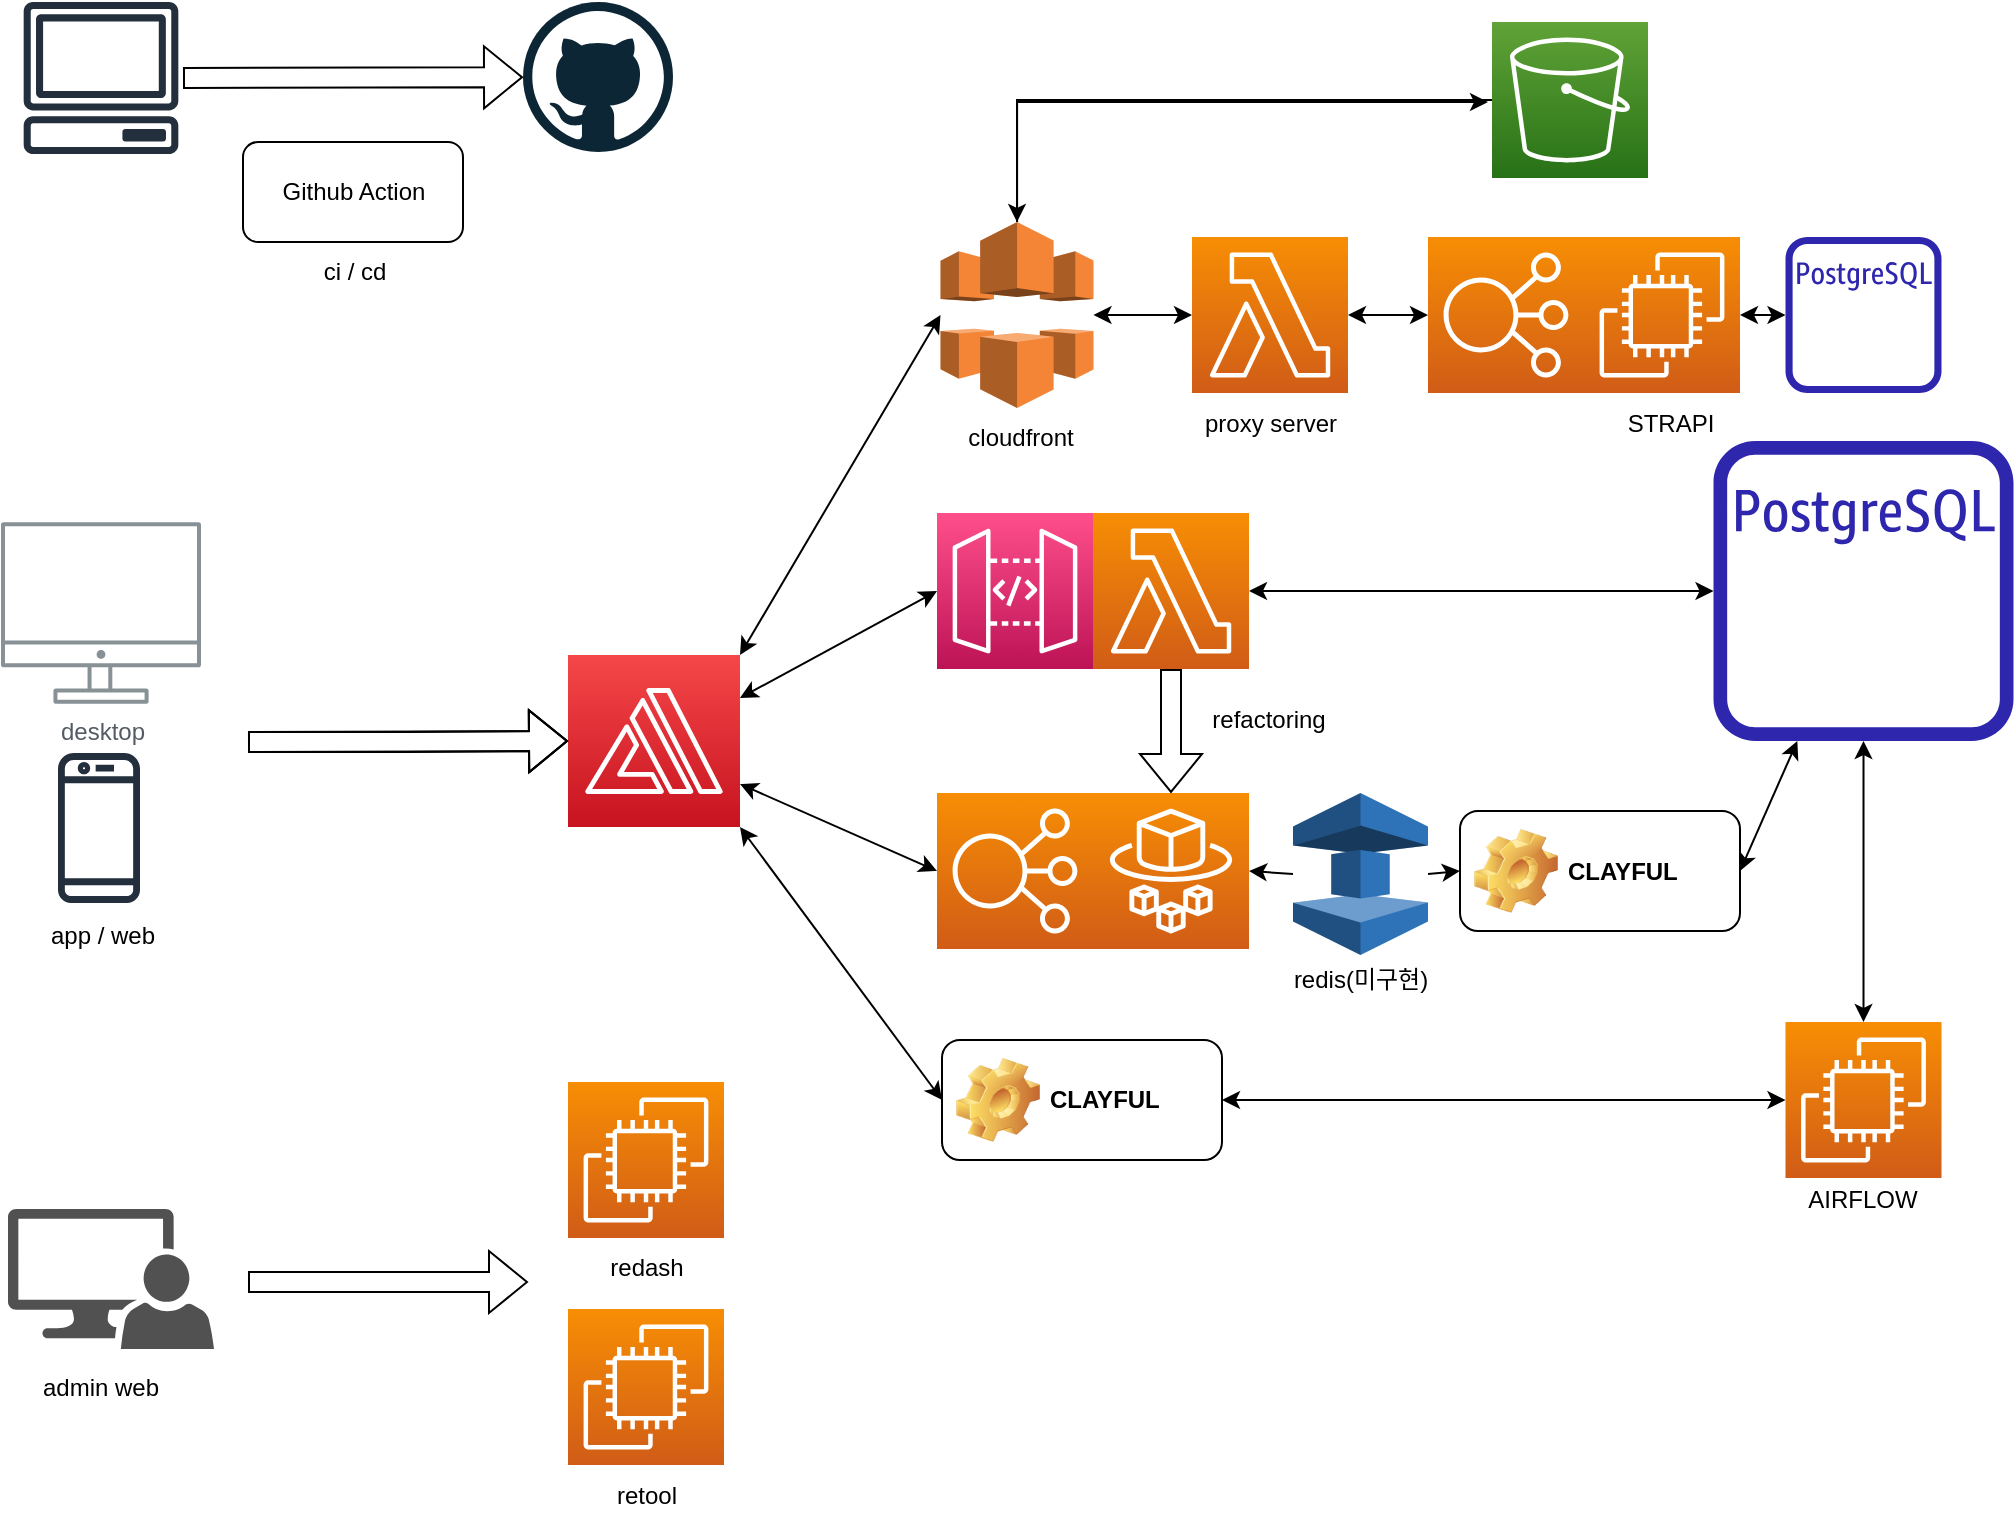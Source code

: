 <mxfile version="20.0.4" type="device"><diagram id="Ht1M8jgEwFfnCIfOTk4-" name="Page-1"><mxGraphModel dx="1422" dy="794" grid="1" gridSize="10" guides="1" tooltips="1" connect="1" arrows="1" fold="1" page="1" pageScale="1" pageWidth="1169" pageHeight="827" math="0" shadow="0"><root><mxCell id="0"/><mxCell id="1" parent="0"/><mxCell id="3DMhiM6df9u_YIh67g66-1" value="" style="sketch=0;outlineConnect=0;fontColor=#232F3E;gradientColor=none;fillColor=#232F3D;strokeColor=none;dashed=0;verticalLabelPosition=bottom;verticalAlign=top;align=center;html=1;fontSize=12;fontStyle=0;aspect=fixed;pointerEvents=1;shape=mxgraph.aws4.mobile_client;" vertex="1" parent="1"><mxGeometry x="145" y="394" width="41" height="78" as="geometry"/></mxCell><mxCell id="3DMhiM6df9u_YIh67g66-4" value="desktop" style="sketch=0;outlineConnect=0;gradientColor=none;fontColor=#545B64;strokeColor=none;fillColor=#879196;dashed=0;verticalLabelPosition=bottom;verticalAlign=top;align=center;html=1;fontSize=12;fontStyle=0;aspect=fixed;shape=mxgraph.aws4.illustration_desktop;pointerEvents=1" vertex="1" parent="1"><mxGeometry x="116.5" y="280" width="100" height="91" as="geometry"/></mxCell><mxCell id="3DMhiM6df9u_YIh67g66-5" value="" style="sketch=0;points=[[0,0,0],[0.25,0,0],[0.5,0,0],[0.75,0,0],[1,0,0],[0,1,0],[0.25,1,0],[0.5,1,0],[0.75,1,0],[1,1,0],[0,0.25,0],[0,0.5,0],[0,0.75,0],[1,0.25,0],[1,0.5,0],[1,0.75,0]];outlineConnect=0;fontColor=#232F3E;gradientColor=#F78E04;gradientDirection=north;fillColor=#D05C17;strokeColor=#ffffff;dashed=0;verticalLabelPosition=bottom;verticalAlign=top;align=center;html=1;fontSize=12;fontStyle=0;aspect=fixed;shape=mxgraph.aws4.resourceIcon;resIcon=mxgraph.aws4.ec2;fontFamily=Helvetica;" vertex="1" parent="1"><mxGeometry x="908" y="137.5" width="78" height="78" as="geometry"/></mxCell><mxCell id="3DMhiM6df9u_YIh67g66-6" value="STRAPI" style="text;html=1;align=center;verticalAlign=middle;resizable=0;points=[];autosize=1;strokeColor=none;fillColor=none;fontFamily=Helvetica;" vertex="1" parent="1"><mxGeometry x="916" y="215.5" width="70" height="30" as="geometry"/></mxCell><mxCell id="3DMhiM6df9u_YIh67g66-7" value="" style="sketch=0;points=[[0,0,0],[0.25,0,0],[0.5,0,0],[0.75,0,0],[1,0,0],[0,1,0],[0.25,1,0],[0.5,1,0],[0.75,1,0],[1,1,0],[0,0.25,0],[0,0.5,0],[0,0.75,0],[1,0.25,0],[1,0.5,0],[1,0.75,0]];outlineConnect=0;fontColor=#232F3E;gradientColor=#F78E04;gradientDirection=north;fillColor=#D05C17;strokeColor=#ffffff;dashed=0;verticalLabelPosition=bottom;verticalAlign=top;align=center;html=1;fontSize=12;fontStyle=0;aspect=fixed;shape=mxgraph.aws4.resourceIcon;resIcon=mxgraph.aws4.lambda;fontFamily=Helvetica;" vertex="1" parent="1"><mxGeometry x="662.5" y="275.5" width="78" height="78" as="geometry"/></mxCell><mxCell id="3DMhiM6df9u_YIh67g66-8" value="" style="sketch=0;points=[[0,0,0],[0.25,0,0],[0.5,0,0],[0.75,0,0],[1,0,0],[0,1,0],[0.25,1,0],[0.5,1,0],[0.75,1,0],[1,1,0],[0,0.25,0],[0,0.5,0],[0,0.75,0],[1,0.25,0],[1,0.5,0],[1,0.75,0]];outlineConnect=0;fontColor=#232F3E;gradientColor=#F78E04;gradientDirection=north;fillColor=#D05C17;strokeColor=#ffffff;dashed=0;verticalLabelPosition=bottom;verticalAlign=top;align=center;html=1;fontSize=12;fontStyle=0;aspect=fixed;shape=mxgraph.aws4.resourceIcon;resIcon=mxgraph.aws4.fargate;fontFamily=Helvetica;" vertex="1" parent="1"><mxGeometry x="662.5" y="415.5" width="78" height="78" as="geometry"/></mxCell><mxCell id="3DMhiM6df9u_YIh67g66-9" value="" style="sketch=0;points=[[0,0,0],[0.25,0,0],[0.5,0,0],[0.75,0,0],[1,0,0],[0,1,0],[0.25,1,0],[0.5,1,0],[0.75,1,0],[1,1,0],[0,0.25,0],[0,0.5,0],[0,0.75,0],[1,0.25,0],[1,0.5,0],[1,0.75,0]];outlineConnect=0;fontColor=#232F3E;gradientColor=#F78E04;gradientDirection=north;fillColor=#D05C17;strokeColor=#ffffff;dashed=0;verticalLabelPosition=bottom;verticalAlign=top;align=center;html=1;fontSize=12;fontStyle=0;aspect=fixed;shape=mxgraph.aws4.resourceIcon;resIcon=mxgraph.aws4.elastic_load_balancing;fontFamily=Helvetica;" vertex="1" parent="1"><mxGeometry x="584.5" y="415.5" width="78" height="78" as="geometry"/></mxCell><mxCell id="3DMhiM6df9u_YIh67g66-10" value="" style="sketch=0;points=[[0,0,0],[0.25,0,0],[0.5,0,0],[0.75,0,0],[1,0,0],[0,1,0],[0.25,1,0],[0.5,1,0],[0.75,1,0],[1,1,0],[0,0.25,0],[0,0.5,0],[0,0.75,0],[1,0.25,0],[1,0.5,0],[1,0.75,0]];outlineConnect=0;fontColor=#232F3E;gradientColor=#FF4F8B;gradientDirection=north;fillColor=#BC1356;strokeColor=#ffffff;dashed=0;verticalLabelPosition=bottom;verticalAlign=top;align=center;html=1;fontSize=12;fontStyle=0;aspect=fixed;shape=mxgraph.aws4.resourceIcon;resIcon=mxgraph.aws4.api_gateway;fontFamily=Helvetica;" vertex="1" parent="1"><mxGeometry x="584.5" y="275.5" width="78" height="78" as="geometry"/></mxCell><mxCell id="3DMhiM6df9u_YIh67g66-11" value="" style="sketch=0;points=[[0,0,0],[0.25,0,0],[0.5,0,0],[0.75,0,0],[1,0,0],[0,1,0],[0.25,1,0],[0.5,1,0],[0.75,1,0],[1,1,0],[0,0.25,0],[0,0.5,0],[0,0.75,0],[1,0.25,0],[1,0.5,0],[1,0.75,0]];outlineConnect=0;fontColor=#232F3E;gradientColor=#F78E04;gradientDirection=north;fillColor=#D05C17;strokeColor=#ffffff;dashed=0;verticalLabelPosition=bottom;verticalAlign=top;align=center;html=1;fontSize=12;fontStyle=0;aspect=fixed;shape=mxgraph.aws4.resourceIcon;resIcon=mxgraph.aws4.elastic_load_balancing;fontFamily=Helvetica;" vertex="1" parent="1"><mxGeometry x="830" y="137.5" width="78" height="78" as="geometry"/></mxCell><mxCell id="3DMhiM6df9u_YIh67g66-17" value="" style="sketch=0;points=[[0,0,0],[0.25,0,0],[0.5,0,0],[0.75,0,0],[1,0,0],[0,1,0],[0.25,1,0],[0.5,1,0],[0.75,1,0],[1,1,0],[0,0.25,0],[0,0.5,0],[0,0.75,0],[1,0.25,0],[1,0.5,0],[1,0.75,0]];outlineConnect=0;fontColor=#232F3E;gradientColor=#F54749;gradientDirection=north;fillColor=#C7131F;strokeColor=#ffffff;dashed=0;verticalLabelPosition=bottom;verticalAlign=top;align=center;html=1;fontSize=12;fontStyle=0;aspect=fixed;shape=mxgraph.aws4.resourceIcon;resIcon=mxgraph.aws4.amplify;fontFamily=Helvetica;" vertex="1" parent="1"><mxGeometry x="400" y="346.5" width="86" height="86" as="geometry"/></mxCell><mxCell id="3DMhiM6df9u_YIh67g66-53" style="edgeStyle=orthogonalEdgeStyle;rounded=0;orthogonalLoop=1;jettySize=auto;html=1;fontFamily=Helvetica;" edge="1" parent="1" source="3DMhiM6df9u_YIh67g66-19"><mxGeometry relative="1" as="geometry"><mxPoint x="860" y="70" as="targetPoint"/><Array as="points"><mxPoint x="625" y="70"/></Array></mxGeometry></mxCell><mxCell id="3DMhiM6df9u_YIh67g66-19" value="" style="outlineConnect=0;dashed=0;verticalLabelPosition=bottom;verticalAlign=top;align=center;html=1;shape=mxgraph.aws3.cloudfront;fillColor=#F58536;gradientColor=none;fontFamily=Helvetica;" vertex="1" parent="1"><mxGeometry x="586.25" y="130" width="76.5" height="93" as="geometry"/></mxCell><mxCell id="3DMhiM6df9u_YIh67g66-21" value="" style="sketch=0;points=[[0,0,0],[0.25,0,0],[0.5,0,0],[0.75,0,0],[1,0,0],[0,1,0],[0.25,1,0],[0.5,1,0],[0.75,1,0],[1,1,0],[0,0.25,0],[0,0.5,0],[0,0.75,0],[1,0.25,0],[1,0.5,0],[1,0.75,0]];outlineConnect=0;fontColor=#232F3E;gradientColor=#F78E04;gradientDirection=north;fillColor=#D05C17;strokeColor=#ffffff;dashed=0;verticalLabelPosition=bottom;verticalAlign=top;align=center;html=1;fontSize=12;fontStyle=0;aspect=fixed;shape=mxgraph.aws4.resourceIcon;resIcon=mxgraph.aws4.lambda;fontFamily=Helvetica;" vertex="1" parent="1"><mxGeometry x="712" y="137.5" width="78" height="78" as="geometry"/></mxCell><mxCell id="3DMhiM6df9u_YIh67g66-12" value="CLAYFUL" style="label;whiteSpace=wrap;html=1;image=img/clipart/Gear_128x128.png;fontFamily=Helvetica;" vertex="1" parent="1"><mxGeometry x="587" y="539" width="140" height="60" as="geometry"/></mxCell><mxCell id="3DMhiM6df9u_YIh67g66-29" value="proxy server" style="text;html=1;align=center;verticalAlign=middle;resizable=0;points=[];autosize=1;strokeColor=none;fillColor=none;fontFamily=Helvetica;" vertex="1" parent="1"><mxGeometry x="706" y="215.5" width="90" height="30" as="geometry"/></mxCell><mxCell id="3DMhiM6df9u_YIh67g66-30" value="cloudfront" style="text;html=1;align=center;verticalAlign=middle;resizable=0;points=[];autosize=1;strokeColor=none;fillColor=none;fontFamily=Helvetica;" vertex="1" parent="1"><mxGeometry x="586.25" y="223" width="80" height="30" as="geometry"/></mxCell><mxCell id="3DMhiM6df9u_YIh67g66-31" value="" style="endArrow=classic;startArrow=classic;html=1;rounded=0;fontFamily=Helvetica;entryX=0;entryY=0.5;entryDx=0;entryDy=0;entryPerimeter=0;exitX=1;exitY=0.5;exitDx=0;exitDy=0;" edge="1" parent="1" source="3DMhiM6df9u_YIh67g66-12" target="3DMhiM6df9u_YIh67g66-23"><mxGeometry width="50" height="50" relative="1" as="geometry"><mxPoint x="742.25" y="604" as="sourcePoint"/><mxPoint x="902.25" y="604" as="targetPoint"/></mxGeometry></mxCell><mxCell id="3DMhiM6df9u_YIh67g66-33" value="" style="endArrow=classic;startArrow=classic;html=1;rounded=0;fontFamily=Helvetica;exitX=0.5;exitY=0;exitDx=0;exitDy=0;exitPerimeter=0;" edge="1" parent="1" source="3DMhiM6df9u_YIh67g66-23" target="3DMhiM6df9u_YIh67g66-14"><mxGeometry width="50" height="50" relative="1" as="geometry"><mxPoint x="1046" y="575.5" as="sourcePoint"/><mxPoint x="1040" y="465.5" as="targetPoint"/></mxGeometry></mxCell><mxCell id="3DMhiM6df9u_YIh67g66-34" value="" style="endArrow=classic;startArrow=none;html=1;rounded=0;fontFamily=Helvetica;entryX=0;entryY=0.5;entryDx=0;entryDy=0;exitX=1;exitY=0.5;exitDx=0;exitDy=0;exitPerimeter=0;" edge="1" parent="1" source="3DMhiM6df9u_YIh67g66-72" target="3DMhiM6df9u_YIh67g66-28"><mxGeometry width="50" height="50" relative="1" as="geometry"><mxPoint x="730" y="485.5" as="sourcePoint"/><mxPoint x="780" y="435.5" as="targetPoint"/></mxGeometry></mxCell><mxCell id="3DMhiM6df9u_YIh67g66-37" value="" style="endArrow=classic;startArrow=classic;html=1;rounded=0;fontFamily=Helvetica;" edge="1" parent="1" source="3DMhiM6df9u_YIh67g66-7" target="3DMhiM6df9u_YIh67g66-14"><mxGeometry width="50" height="50" relative="1" as="geometry"><mxPoint x="810" y="335.5" as="sourcePoint"/><mxPoint x="860" y="285.5" as="targetPoint"/></mxGeometry></mxCell><mxCell id="3DMhiM6df9u_YIh67g66-38" value="" style="endArrow=classic;startArrow=classic;html=1;rounded=0;fontFamily=Helvetica;exitX=1;exitY=0.5;exitDx=0;exitDy=0;exitPerimeter=0;" edge="1" parent="1" source="3DMhiM6df9u_YIh67g66-5" target="3DMhiM6df9u_YIh67g66-13"><mxGeometry width="50" height="50" relative="1" as="geometry"><mxPoint x="995.5" y="195.5" as="sourcePoint"/><mxPoint x="1045.5" y="145.5" as="targetPoint"/></mxGeometry></mxCell><mxCell id="3DMhiM6df9u_YIh67g66-39" value="" style="endArrow=classic;startArrow=classic;html=1;rounded=0;fontFamily=Helvetica;entryX=0;entryY=0.5;entryDx=0;entryDy=0;entryPerimeter=0;exitX=1;exitY=0;exitDx=0;exitDy=0;exitPerimeter=0;" edge="1" parent="1" source="3DMhiM6df9u_YIh67g66-17" target="3DMhiM6df9u_YIh67g66-19"><mxGeometry width="50" height="50" relative="1" as="geometry"><mxPoint x="330" y="283.5" as="sourcePoint"/><mxPoint x="380" y="233.5" as="targetPoint"/></mxGeometry></mxCell><mxCell id="3DMhiM6df9u_YIh67g66-40" value="" style="endArrow=classic;startArrow=classic;html=1;rounded=0;fontFamily=Helvetica;entryX=0;entryY=0.5;entryDx=0;entryDy=0;entryPerimeter=0;exitX=1;exitY=0.25;exitDx=0;exitDy=0;exitPerimeter=0;" edge="1" parent="1" source="3DMhiM6df9u_YIh67g66-17" target="3DMhiM6df9u_YIh67g66-10"><mxGeometry width="50" height="50" relative="1" as="geometry"><mxPoint x="370" y="325.5" as="sourcePoint"/><mxPoint x="416" y="283.5" as="targetPoint"/></mxGeometry></mxCell><mxCell id="3DMhiM6df9u_YIh67g66-41" value="" style="endArrow=classic;startArrow=classic;html=1;rounded=0;fontFamily=Helvetica;entryX=0;entryY=0.5;entryDx=0;entryDy=0;entryPerimeter=0;exitX=1;exitY=0.75;exitDx=0;exitDy=0;exitPerimeter=0;" edge="1" parent="1" source="3DMhiM6df9u_YIh67g66-17" target="3DMhiM6df9u_YIh67g66-9"><mxGeometry width="50" height="50" relative="1" as="geometry"><mxPoint x="390" y="345.5" as="sourcePoint"/><mxPoint x="470" y="395.5" as="targetPoint"/></mxGeometry></mxCell><mxCell id="3DMhiM6df9u_YIh67g66-13" value="" style="sketch=0;outlineConnect=0;fontColor=#232F3E;gradientColor=none;fillColor=#2E27AD;strokeColor=none;dashed=0;verticalLabelPosition=bottom;verticalAlign=top;align=center;html=1;fontSize=12;fontStyle=0;aspect=fixed;pointerEvents=1;shape=mxgraph.aws4.rds_postgresql_instance_alt;fontFamily=Helvetica;" vertex="1" parent="1"><mxGeometry x="1008.75" y="137.5" width="78" height="78" as="geometry"/></mxCell><mxCell id="3DMhiM6df9u_YIh67g66-28" value="CLAYFUL" style="label;whiteSpace=wrap;html=1;image=img/clipart/Gear_128x128.png;fontFamily=Helvetica;" vertex="1" parent="1"><mxGeometry x="846" y="424.5" width="140" height="60" as="geometry"/></mxCell><mxCell id="3DMhiM6df9u_YIh67g66-14" value="" style="sketch=0;outlineConnect=0;fontColor=#232F3E;gradientColor=none;fillColor=#2E27AD;strokeColor=none;dashed=0;verticalLabelPosition=bottom;verticalAlign=top;align=center;html=1;fontSize=12;fontStyle=0;aspect=fixed;pointerEvents=1;shape=mxgraph.aws4.rds_postgresql_instance_alt;fontFamily=Helvetica;" vertex="1" parent="1"><mxGeometry x="972.75" y="239.5" width="150" height="150" as="geometry"/></mxCell><mxCell id="3DMhiM6df9u_YIh67g66-23" value="" style="sketch=0;points=[[0,0,0],[0.25,0,0],[0.5,0,0],[0.75,0,0],[1,0,0],[0,1,0],[0.25,1,0],[0.5,1,0],[0.75,1,0],[1,1,0],[0,0.25,0],[0,0.5,0],[0,0.75,0],[1,0.25,0],[1,0.5,0],[1,0.75,0]];outlineConnect=0;fontColor=#232F3E;gradientColor=#F78E04;gradientDirection=north;fillColor=#D05C17;strokeColor=#ffffff;dashed=0;verticalLabelPosition=bottom;verticalAlign=top;align=center;html=1;fontSize=12;fontStyle=0;aspect=fixed;shape=mxgraph.aws4.resourceIcon;resIcon=mxgraph.aws4.ec2;fontFamily=Helvetica;" vertex="1" parent="1"><mxGeometry x="1008.75" y="530" width="78" height="78" as="geometry"/></mxCell><mxCell id="3DMhiM6df9u_YIh67g66-24" value="AIRFLOW" style="text;html=1;align=center;verticalAlign=middle;resizable=0;points=[];autosize=1;strokeColor=none;fillColor=none;fontFamily=Helvetica;" vertex="1" parent="1"><mxGeometry x="1006.75" y="603.5" width="80" height="30" as="geometry"/></mxCell><mxCell id="3DMhiM6df9u_YIh67g66-43" value="" style="endArrow=classic;startArrow=classic;html=1;rounded=0;fontFamily=Helvetica;exitX=1;exitY=0.5;exitDx=0;exitDy=0;" edge="1" parent="1" source="3DMhiM6df9u_YIh67g66-28" target="3DMhiM6df9u_YIh67g66-14"><mxGeometry width="50" height="50" relative="1" as="geometry"><mxPoint x="980" y="465.5" as="sourcePoint"/><mxPoint x="1030" y="415.5" as="targetPoint"/></mxGeometry></mxCell><mxCell id="3DMhiM6df9u_YIh67g66-44" value="" style="endArrow=classic;startArrow=classic;html=1;rounded=0;fontFamily=Helvetica;entryX=0;entryY=0.5;entryDx=0;entryDy=0;exitX=1;exitY=1;exitDx=0;exitDy=0;exitPerimeter=0;" edge="1" parent="1" source="3DMhiM6df9u_YIh67g66-17" target="3DMhiM6df9u_YIh67g66-12"><mxGeometry width="50" height="50" relative="1" as="geometry"><mxPoint x="380" y="445.5" as="sourcePoint"/><mxPoint x="410" y="395.5" as="targetPoint"/></mxGeometry></mxCell><mxCell id="3DMhiM6df9u_YIh67g66-46" value="" style="shape=flexArrow;endArrow=classic;html=1;rounded=0;fontFamily=Helvetica;exitX=0.5;exitY=1;exitDx=0;exitDy=0;exitPerimeter=0;entryX=0.5;entryY=0;entryDx=0;entryDy=0;entryPerimeter=0;" edge="1" parent="1" source="3DMhiM6df9u_YIh67g66-7" target="3DMhiM6df9u_YIh67g66-8"><mxGeometry width="50" height="50" relative="1" as="geometry"><mxPoint x="700" y="480" as="sourcePoint"/><mxPoint x="700" y="410" as="targetPoint"/></mxGeometry></mxCell><mxCell id="3DMhiM6df9u_YIh67g66-47" value="refactoring" style="text;html=1;align=center;verticalAlign=middle;resizable=0;points=[];autosize=1;strokeColor=none;fillColor=none;fontFamily=Helvetica;" vertex="1" parent="1"><mxGeometry x="710" y="364" width="80" height="30" as="geometry"/></mxCell><mxCell id="3DMhiM6df9u_YIh67g66-54" style="edgeStyle=orthogonalEdgeStyle;rounded=0;orthogonalLoop=1;jettySize=auto;html=1;exitX=0;exitY=0.5;exitDx=0;exitDy=0;exitPerimeter=0;entryX=0.5;entryY=0;entryDx=0;entryDy=0;entryPerimeter=0;fontFamily=Helvetica;" edge="1" parent="1" source="3DMhiM6df9u_YIh67g66-48" target="3DMhiM6df9u_YIh67g66-19"><mxGeometry relative="1" as="geometry"><Array as="points"><mxPoint x="625" y="69"/></Array></mxGeometry></mxCell><mxCell id="3DMhiM6df9u_YIh67g66-48" value="" style="sketch=0;points=[[0,0,0],[0.25,0,0],[0.5,0,0],[0.75,0,0],[1,0,0],[0,1,0],[0.25,1,0],[0.5,1,0],[0.75,1,0],[1,1,0],[0,0.25,0],[0,0.5,0],[0,0.75,0],[1,0.25,0],[1,0.5,0],[1,0.75,0]];outlineConnect=0;fontColor=#232F3E;gradientColor=#60A337;gradientDirection=north;fillColor=#277116;strokeColor=#ffffff;dashed=0;verticalLabelPosition=bottom;verticalAlign=top;align=center;html=1;fontSize=12;fontStyle=0;aspect=fixed;shape=mxgraph.aws4.resourceIcon;resIcon=mxgraph.aws4.s3;fontFamily=Helvetica;" vertex="1" parent="1"><mxGeometry x="862" y="30" width="78" height="78" as="geometry"/></mxCell><mxCell id="3DMhiM6df9u_YIh67g66-49" value="" style="endArrow=classic;startArrow=classic;html=1;rounded=0;fontFamily=Helvetica;entryX=0;entryY=0.5;entryDx=0;entryDy=0;entryPerimeter=0;exitX=1;exitY=0.5;exitDx=0;exitDy=0;exitPerimeter=0;" edge="1" parent="1" source="3DMhiM6df9u_YIh67g66-19" target="3DMhiM6df9u_YIh67g66-21"><mxGeometry width="50" height="50" relative="1" as="geometry"><mxPoint x="660" y="210" as="sourcePoint"/><mxPoint x="710" y="160" as="targetPoint"/></mxGeometry></mxCell><mxCell id="3DMhiM6df9u_YIh67g66-50" value="" style="endArrow=classic;startArrow=classic;html=1;rounded=0;fontFamily=Helvetica;entryX=0;entryY=0.5;entryDx=0;entryDy=0;entryPerimeter=0;" edge="1" parent="1" source="3DMhiM6df9u_YIh67g66-21" target="3DMhiM6df9u_YIh67g66-11"><mxGeometry width="50" height="50" relative="1" as="geometry"><mxPoint x="780" y="210" as="sourcePoint"/><mxPoint x="830" y="160" as="targetPoint"/></mxGeometry></mxCell><mxCell id="3DMhiM6df9u_YIh67g66-55" value="" style="dashed=0;outlineConnect=0;html=1;align=center;labelPosition=center;verticalLabelPosition=bottom;verticalAlign=top;shape=mxgraph.weblogos.github;fontFamily=Helvetica;" vertex="1" parent="1"><mxGeometry x="377.5" y="20" width="75" height="75" as="geometry"/></mxCell><mxCell id="3DMhiM6df9u_YIh67g66-56" value="Github Action" style="shape=rect;html=1;rounded=1;whiteSpace=wrap;align=center;fontFamily=Helvetica;" vertex="1" parent="1"><mxGeometry x="237.5" y="90" width="110" height="50" as="geometry"/></mxCell><mxCell id="3DMhiM6df9u_YIh67g66-57" value="" style="shape=flexArrow;endArrow=classic;html=1;rounded=0;fontFamily=Helvetica;" edge="1" parent="1" target="3DMhiM6df9u_YIh67g66-55"><mxGeometry width="50" height="50" relative="1" as="geometry"><mxPoint x="207.5" y="58" as="sourcePoint"/><mxPoint x="286.5" y="45" as="targetPoint"/></mxGeometry></mxCell><mxCell id="3DMhiM6df9u_YIh67g66-59" value="" style="sketch=0;outlineConnect=0;fontColor=#232F3E;gradientColor=none;fillColor=#232F3D;strokeColor=none;dashed=0;verticalLabelPosition=bottom;verticalAlign=top;align=center;html=1;fontSize=12;fontStyle=0;aspect=fixed;pointerEvents=1;shape=mxgraph.aws4.client;fontFamily=Helvetica;" vertex="1" parent="1"><mxGeometry x="127.5" y="20" width="78" height="76" as="geometry"/></mxCell><mxCell id="3DMhiM6df9u_YIh67g66-60" value="" style="sketch=0;points=[[0,0,0],[0.25,0,0],[0.5,0,0],[0.75,0,0],[1,0,0],[0,1,0],[0.25,1,0],[0.5,1,0],[0.75,1,0],[1,1,0],[0,0.25,0],[0,0.5,0],[0,0.75,0],[1,0.25,0],[1,0.5,0],[1,0.75,0]];outlineConnect=0;fontColor=#232F3E;gradientColor=#F78E04;gradientDirection=north;fillColor=#D05C17;strokeColor=#ffffff;dashed=0;verticalLabelPosition=bottom;verticalAlign=top;align=center;html=1;fontSize=12;fontStyle=0;aspect=fixed;shape=mxgraph.aws4.resourceIcon;resIcon=mxgraph.aws4.ec2;fontFamily=Helvetica;" vertex="1" parent="1"><mxGeometry x="400" y="560" width="78" height="78" as="geometry"/></mxCell><mxCell id="3DMhiM6df9u_YIh67g66-61" value="redash" style="text;html=1;align=center;verticalAlign=middle;resizable=0;points=[];autosize=1;strokeColor=none;fillColor=none;fontFamily=Helvetica;" vertex="1" parent="1"><mxGeometry x="409" y="638" width="60" height="30" as="geometry"/></mxCell><mxCell id="3DMhiM6df9u_YIh67g66-62" value="" style="sketch=0;points=[[0,0,0],[0.25,0,0],[0.5,0,0],[0.75,0,0],[1,0,0],[0,1,0],[0.25,1,0],[0.5,1,0],[0.75,1,0],[1,1,0],[0,0.25,0],[0,0.5,0],[0,0.75,0],[1,0.25,0],[1,0.5,0],[1,0.75,0]];outlineConnect=0;fontColor=#232F3E;gradientColor=#F78E04;gradientDirection=north;fillColor=#D05C17;strokeColor=#ffffff;dashed=0;verticalLabelPosition=bottom;verticalAlign=top;align=center;html=1;fontSize=12;fontStyle=0;aspect=fixed;shape=mxgraph.aws4.resourceIcon;resIcon=mxgraph.aws4.ec2;fontFamily=Helvetica;" vertex="1" parent="1"><mxGeometry x="400" y="673.5" width="78" height="78" as="geometry"/></mxCell><mxCell id="3DMhiM6df9u_YIh67g66-63" value="retool" style="text;html=1;align=center;verticalAlign=middle;resizable=0;points=[];autosize=1;strokeColor=none;fillColor=none;fontFamily=Helvetica;" vertex="1" parent="1"><mxGeometry x="414" y="751.5" width="50" height="30" as="geometry"/></mxCell><mxCell id="3DMhiM6df9u_YIh67g66-64" value="" style="sketch=0;pointerEvents=1;shadow=0;dashed=0;html=1;strokeColor=none;labelPosition=center;verticalLabelPosition=bottom;verticalAlign=top;align=center;fillColor=#515151;shape=mxgraph.mscae.system_center.admin_console;fontFamily=Helvetica;" vertex="1" parent="1"><mxGeometry x="120" y="623.5" width="103" height="70" as="geometry"/></mxCell><mxCell id="3DMhiM6df9u_YIh67g66-65" value="" style="shape=flexArrow;endArrow=classic;html=1;rounded=0;fontFamily=Helvetica;entryX=0;entryY=0.5;entryDx=0;entryDy=0;entryPerimeter=0;" edge="1" parent="1" target="3DMhiM6df9u_YIh67g66-17"><mxGeometry width="50" height="50" relative="1" as="geometry"><mxPoint x="240" y="390" as="sourcePoint"/><mxPoint x="290" y="360" as="targetPoint"/></mxGeometry></mxCell><mxCell id="3DMhiM6df9u_YIh67g66-66" value="" style="shape=flexArrow;endArrow=classic;html=1;rounded=0;fontFamily=Helvetica;entryX=0;entryY=0.5;entryDx=0;entryDy=0;entryPerimeter=0;" edge="1" parent="1" target="3DMhiM6df9u_YIh67g66-17"><mxGeometry width="50" height="50" relative="1" as="geometry"><mxPoint x="240" y="390" as="sourcePoint"/><mxPoint x="400" y="389.5" as="targetPoint"/><Array as="points"><mxPoint x="320" y="390"/></Array></mxGeometry></mxCell><mxCell id="3DMhiM6df9u_YIh67g66-68" value="" style="shape=flexArrow;endArrow=classic;html=1;rounded=0;fontFamily=Helvetica;" edge="1" parent="1"><mxGeometry width="50" height="50" relative="1" as="geometry"><mxPoint x="240" y="660" as="sourcePoint"/><mxPoint x="380" y="660" as="targetPoint"/></mxGeometry></mxCell><mxCell id="3DMhiM6df9u_YIh67g66-69" value="app / web" style="text;html=1;align=center;verticalAlign=middle;resizable=0;points=[];autosize=1;strokeColor=none;fillColor=none;fontFamily=Helvetica;" vertex="1" parent="1"><mxGeometry x="126.5" y="472" width="80" height="30" as="geometry"/></mxCell><mxCell id="3DMhiM6df9u_YIh67g66-70" value="admin web" style="text;html=1;align=center;verticalAlign=middle;resizable=0;points=[];autosize=1;strokeColor=none;fillColor=none;fontFamily=Helvetica;" vertex="1" parent="1"><mxGeometry x="125.5" y="697.5" width="80" height="30" as="geometry"/></mxCell><mxCell id="3DMhiM6df9u_YIh67g66-71" value="ci / cd" style="text;html=1;align=center;verticalAlign=middle;resizable=0;points=[];autosize=1;strokeColor=none;fillColor=none;fontFamily=Helvetica;" vertex="1" parent="1"><mxGeometry x="267.5" y="140" width="50" height="30" as="geometry"/></mxCell><mxCell id="3DMhiM6df9u_YIh67g66-72" value="" style="outlineConnect=0;dashed=0;verticalLabelPosition=bottom;verticalAlign=top;align=center;html=1;shape=mxgraph.aws3.elasticache;fillColor=#2E73B8;gradientColor=none;fontFamily=Helvetica;" vertex="1" parent="1"><mxGeometry x="762.5" y="415.5" width="67.5" height="81" as="geometry"/></mxCell><mxCell id="3DMhiM6df9u_YIh67g66-73" value="" style="endArrow=none;startArrow=classic;html=1;rounded=0;fontFamily=Helvetica;entryX=0;entryY=0.5;entryDx=0;entryDy=0;exitX=1;exitY=0.5;exitDx=0;exitDy=0;exitPerimeter=0;" edge="1" parent="1" source="3DMhiM6df9u_YIh67g66-8" target="3DMhiM6df9u_YIh67g66-72"><mxGeometry width="50" height="50" relative="1" as="geometry"><mxPoint x="740.5" y="454.5" as="sourcePoint"/><mxPoint x="846" y="454.5" as="targetPoint"/></mxGeometry></mxCell><mxCell id="3DMhiM6df9u_YIh67g66-74" value="redis(미구현)" style="text;html=1;align=center;verticalAlign=middle;resizable=0;points=[];autosize=1;strokeColor=none;fillColor=none;fontFamily=Helvetica;" vertex="1" parent="1"><mxGeometry x="751.25" y="493.5" width="90" height="30" as="geometry"/></mxCell></root></mxGraphModel></diagram></mxfile>